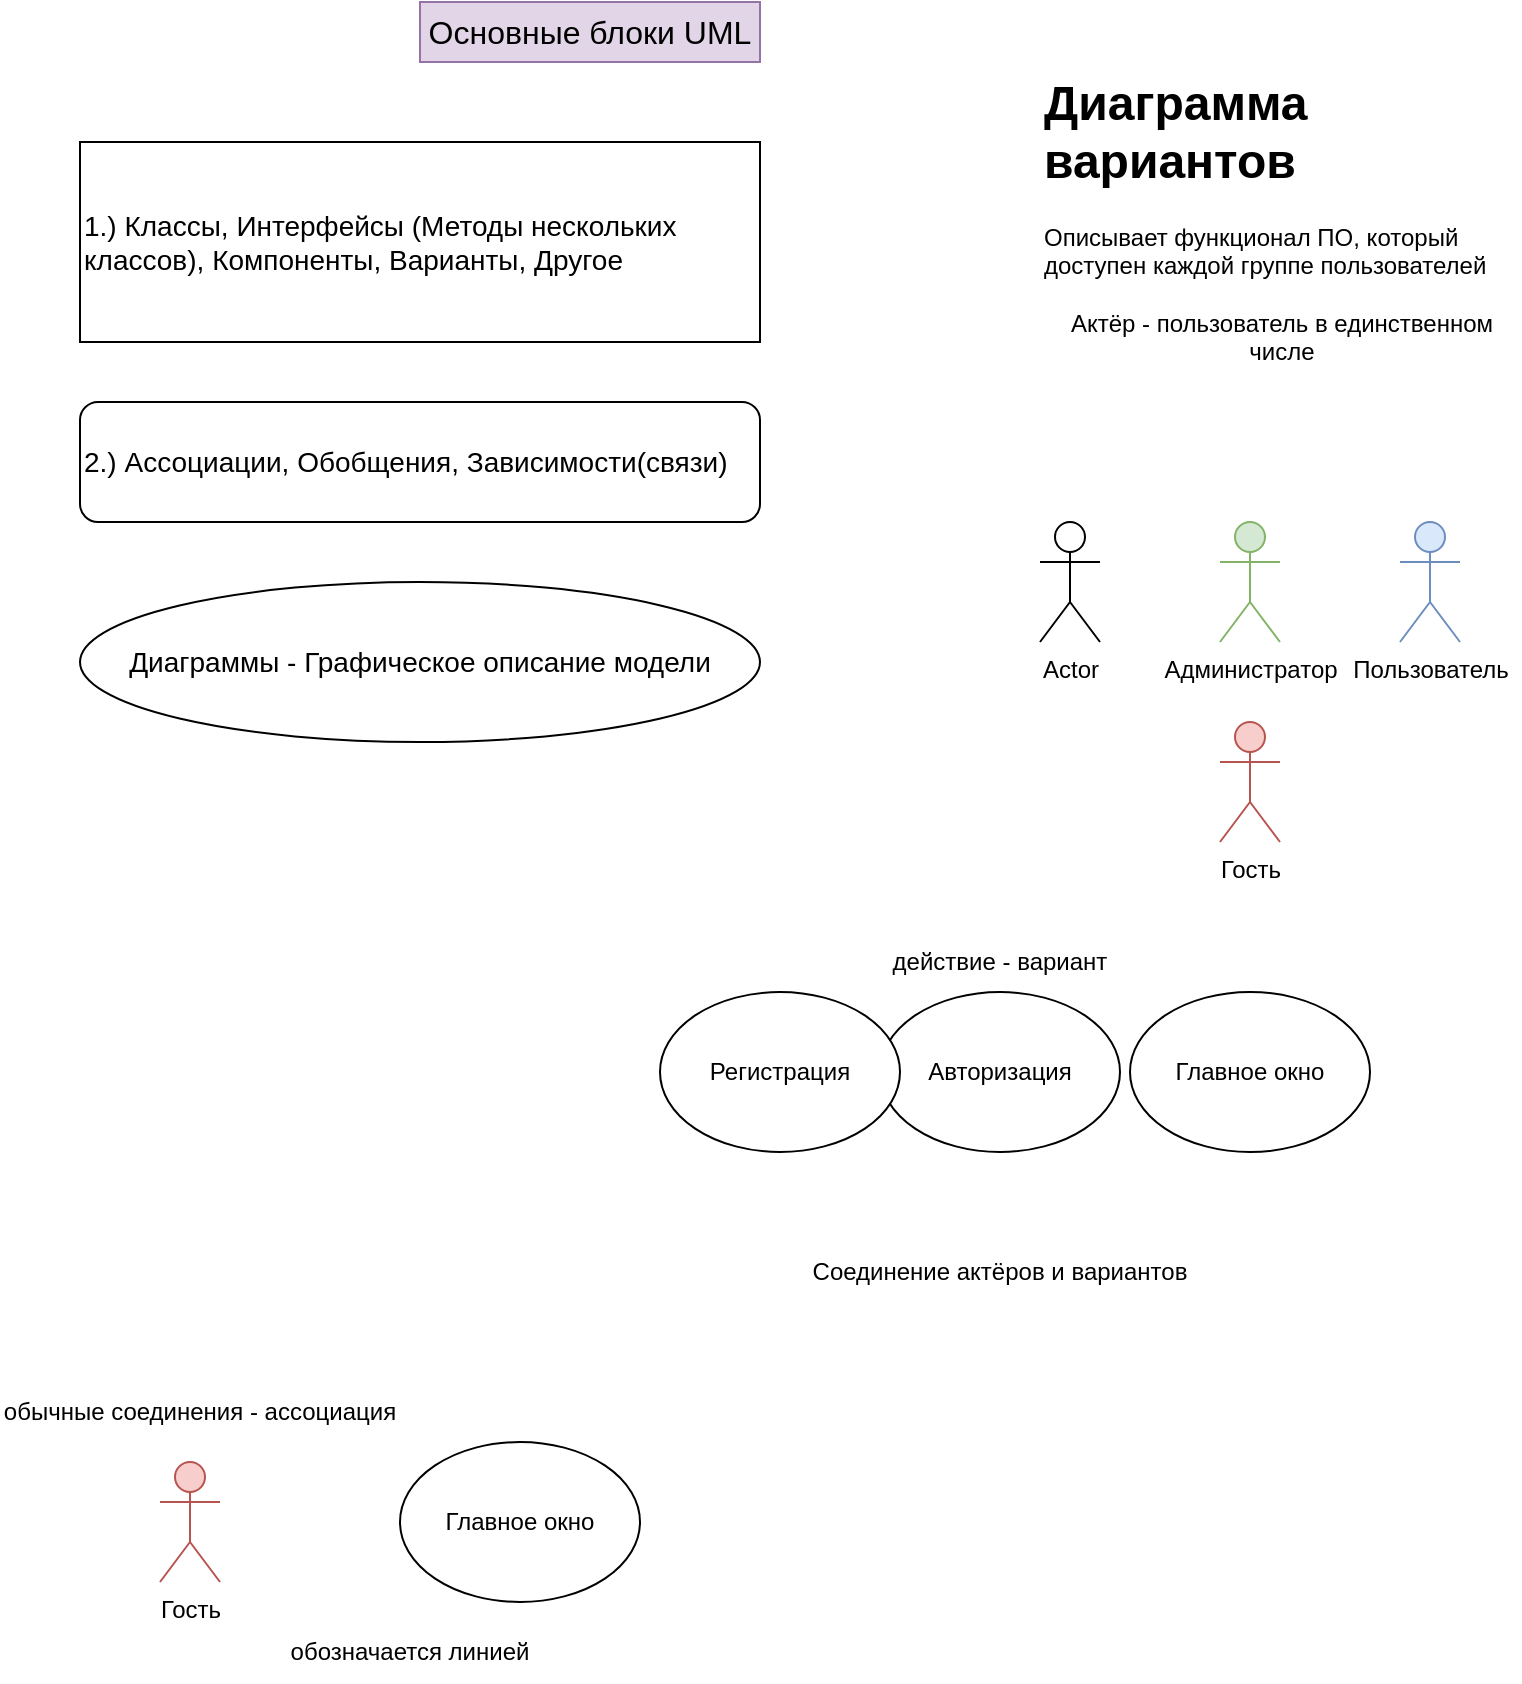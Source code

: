 <mxfile version="24.7.17">
  <diagram name="Страница — 1" id="eliHJ4r2KUV8rhnr4vHP">
    <mxGraphModel dx="1195" dy="634" grid="1" gridSize="10" guides="1" tooltips="1" connect="1" arrows="1" fold="1" page="1" pageScale="1" pageWidth="827" pageHeight="1169" math="0" shadow="0">
      <root>
        <mxCell id="0" />
        <mxCell id="1" parent="0" />
        <mxCell id="UC5uHJuQtY_euouK03KW-1" value="Основные блоки UML" style="text;html=1;align=center;verticalAlign=middle;whiteSpace=wrap;rounded=0;fontSize=16;fillColor=#e1d5e7;strokeColor=#9673a6;" parent="1" vertex="1">
          <mxGeometry x="210" y="50" width="170" height="30" as="geometry" />
        </mxCell>
        <mxCell id="UC5uHJuQtY_euouK03KW-4" value="&lt;div style=&quot;&quot;&gt;&lt;span style=&quot;font-size: 14px; background-color: initial;&quot;&gt;1.) Классы,&amp;nbsp;&lt;/span&gt;&lt;span style=&quot;font-size: 14px; background-color: initial;&quot;&gt;Интерфейсы (Методы нескольких классов),&amp;nbsp;&lt;/span&gt;&lt;span style=&quot;font-size: 14px; background-color: initial;&quot;&gt;Компоненты,&amp;nbsp;&lt;/span&gt;&lt;span style=&quot;font-size: 14px; background-color: initial;&quot;&gt;Варианты,&lt;/span&gt;&lt;span style=&quot;font-size: 14px; background-color: initial;&quot;&gt;&amp;nbsp;Другое&lt;/span&gt;&lt;/div&gt;" style="rounded=0;whiteSpace=wrap;html=1;align=left;" parent="1" vertex="1">
          <mxGeometry x="40" y="120" width="340" height="100" as="geometry" />
        </mxCell>
        <mxCell id="UC5uHJuQtY_euouK03KW-6" value="&lt;div style=&quot;&quot;&gt;&lt;span style=&quot;font-size: 14px; background-color: initial;&quot;&gt;2.) Ассоциации,&amp;nbsp;&lt;/span&gt;&lt;font style=&quot;font-size: 14px; background-color: initial;&quot;&gt;Обобщения,&amp;nbsp;&lt;/font&gt;&lt;span style=&quot;font-size: 14px; background-color: initial;&quot;&gt;Зависимости(связи)&lt;/span&gt;&lt;/div&gt;" style="rounded=1;whiteSpace=wrap;html=1;align=left;" parent="1" vertex="1">
          <mxGeometry x="40" y="250" width="340" height="60" as="geometry" />
        </mxCell>
        <mxCell id="UC5uHJuQtY_euouK03KW-7" value="&lt;font style=&quot;font-size: 14px;&quot;&gt;Диаграммы - Графическое описание модели&lt;/font&gt;" style="ellipse;whiteSpace=wrap;html=1;align=center;" parent="1" vertex="1">
          <mxGeometry x="40" y="340" width="340" height="80" as="geometry" />
        </mxCell>
        <mxCell id="UC5uHJuQtY_euouK03KW-8" value="&lt;h1 style=&quot;margin-top: 0px;&quot;&gt;Диаграмма вариантов&lt;/h1&gt;&lt;div&gt;Описывает функционал ПО, который доступен каждой группе пользователей&lt;/div&gt;&lt;div&gt;&lt;br&gt;&lt;/div&gt;&lt;div style=&quot;text-align: center;&quot;&gt;Актёр - пользователь в единственном числе&lt;br&gt;&lt;/div&gt;" style="text;html=1;whiteSpace=wrap;overflow=hidden;rounded=0;" parent="1" vertex="1">
          <mxGeometry x="520" y="80" width="240" height="180" as="geometry" />
        </mxCell>
        <mxCell id="UC5uHJuQtY_euouK03KW-9" value="Actor" style="shape=umlActor;verticalLabelPosition=bottom;verticalAlign=top;html=1;" parent="1" vertex="1">
          <mxGeometry x="520" y="310" width="30" height="60" as="geometry" />
        </mxCell>
        <mxCell id="UC5uHJuQtY_euouK03KW-10" value="Гость" style="shape=umlActor;verticalLabelPosition=bottom;verticalAlign=top;html=1;fillColor=#f8cecc;strokeColor=#b85450;" parent="1" vertex="1">
          <mxGeometry x="610" y="410" width="30" height="60" as="geometry" />
        </mxCell>
        <mxCell id="20BnpPfbB4TmDRConsgu-2" value="Администратор" style="shape=umlActor;verticalLabelPosition=bottom;verticalAlign=top;html=1;fillColor=#d5e8d4;strokeColor=#82b366;" vertex="1" parent="1">
          <mxGeometry x="610" y="310" width="30" height="60" as="geometry" />
        </mxCell>
        <mxCell id="20BnpPfbB4TmDRConsgu-3" value="Пользователь" style="shape=umlActor;verticalLabelPosition=bottom;verticalAlign=top;html=1;fillColor=#dae8fc;strokeColor=#6c8ebf;" vertex="1" parent="1">
          <mxGeometry x="700" y="310" width="30" height="60" as="geometry" />
        </mxCell>
        <mxCell id="20BnpPfbB4TmDRConsgu-4" value="Главное окно" style="ellipse;whiteSpace=wrap;html=1;" vertex="1" parent="1">
          <mxGeometry x="565" y="545" width="120" height="80" as="geometry" />
        </mxCell>
        <mxCell id="20BnpPfbB4TmDRConsgu-5" value="действие - вариант" style="text;html=1;align=center;verticalAlign=middle;whiteSpace=wrap;rounded=0;" vertex="1" parent="1">
          <mxGeometry x="435" y="515" width="130" height="30" as="geometry" />
        </mxCell>
        <mxCell id="20BnpPfbB4TmDRConsgu-6" value="Авторизация" style="ellipse;whiteSpace=wrap;html=1;" vertex="1" parent="1">
          <mxGeometry x="440" y="545" width="120" height="80" as="geometry" />
        </mxCell>
        <mxCell id="20BnpPfbB4TmDRConsgu-7" value="Регистрация" style="ellipse;whiteSpace=wrap;html=1;" vertex="1" parent="1">
          <mxGeometry x="330" y="545" width="120" height="80" as="geometry" />
        </mxCell>
        <mxCell id="20BnpPfbB4TmDRConsgu-8" value="Соединение актёров и вариантов" style="text;html=1;align=center;verticalAlign=middle;whiteSpace=wrap;rounded=0;" vertex="1" parent="1">
          <mxGeometry x="395" y="670" width="210" height="30" as="geometry" />
        </mxCell>
        <mxCell id="20BnpPfbB4TmDRConsgu-9" value="Гость" style="shape=umlActor;verticalLabelPosition=bottom;verticalAlign=top;html=1;fillColor=#f8cecc;strokeColor=#b85450;" vertex="1" parent="1">
          <mxGeometry x="80" y="780" width="30" height="60" as="geometry" />
        </mxCell>
        <mxCell id="20BnpPfbB4TmDRConsgu-10" value="Главное окно" style="ellipse;whiteSpace=wrap;html=1;" vertex="1" parent="1">
          <mxGeometry x="200" y="770" width="120" height="80" as="geometry" />
        </mxCell>
        <mxCell id="20BnpPfbB4TmDRConsgu-11" value="обычные соединения - ассоциация" style="text;html=1;align=center;verticalAlign=middle;whiteSpace=wrap;rounded=0;" vertex="1" parent="1">
          <mxGeometry y="740" width="200" height="30" as="geometry" />
        </mxCell>
        <mxCell id="20BnpPfbB4TmDRConsgu-12" value="обозначается линией" style="text;html=1;align=center;verticalAlign=middle;whiteSpace=wrap;rounded=0;" vertex="1" parent="1">
          <mxGeometry x="140" y="860" width="130" height="30" as="geometry" />
        </mxCell>
      </root>
    </mxGraphModel>
  </diagram>
</mxfile>
